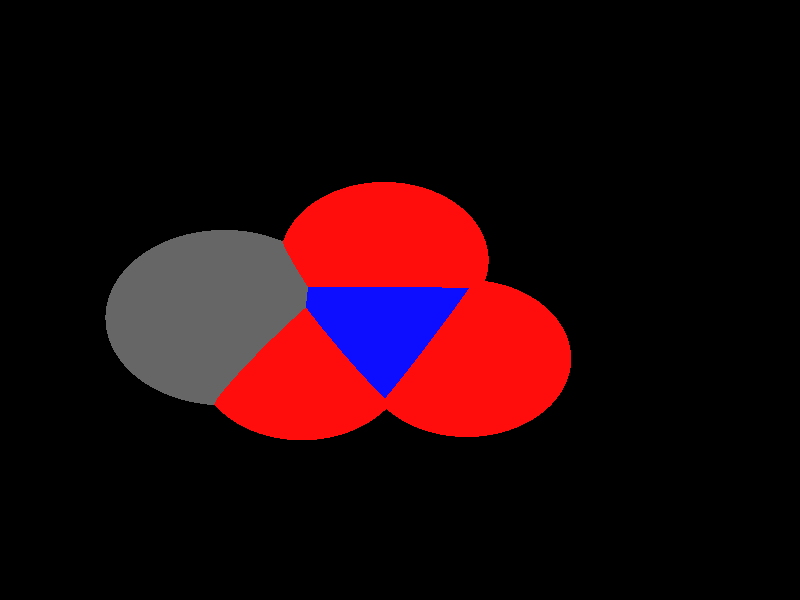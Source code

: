 global_settings {
	ambient_light rgb <0.200000002980232, 0.200000002980232, 0.200000002980232>
	max_trace_level 15
}

background { color rgb <0,0,0> }

camera {
	perspective
	location <-0.504646470139092, 0.147381987930638, 16.0648183593958>
	angle 40
	up <0.010148740205896, 0.999571287335639, 0.0274635140942977>
	right <0.999927435009868, -0.00996642522635518, -0.00676720642459331> * 1
	direction <-0.00649059217782296, 0.0275301998245913, -0.999599900115441> }

light_source {
	<25.8047279865542, 21.0677796199145, 32.1445678950279>
	color rgb <1, 1, 1>
	fade_distance 63.4383892798906
	fade_power 0
	spotlight
	area_light <20, 0, 0>, <0, 0, 20>, 20, 20
	circular
	orient
	point_at <-25.8047279865542, -21.0677796199145, -32.1445678950279>
}

light_source {
	<-25.2511160036032, 22.8834364481116, -15.0717472502046>
	color rgb <0.300000011920929, 0.300000011920929, 0.300000011920929> shadowless
	fade_distance 63.4383892798906
	fade_power 0
	parallel
	point_at <25.2511160036032, -22.8834364481116, 15.0717472502046>
}

#default {
	finish {ambient 0.5 diffuse 1 specular 0.2 roughness .01 metallic 1}
}

union {
cylinder {
	<-0.846733427399377, 0.147978337395394, 0.00268113408517058>, 	<-1.44917605388513, -0.22558567454694, 0.00313226003907497>, 0.075
	pigment { rgbt <0.0500000007450581, 0.0500000007450581, 1, 0> }
}
cylinder {
	<-1.44917605388513, -0.22558567454694, 0.00313226003907497>, 	<-2.02867215818408, -0.584920954139724, 0.00356620299288075>, 0.075
	pigment { rgbt <1, 0.0500000007450581, 0.0500000007450581, 0> }
}
cylinder {
	<-0.734246299721944, 0.14628646685351, 0.00249761037983506>, 	<-0.724923571015813, 0.766034605969555, 0.00333322074411231>, 0.075
	pigment { rgbt <0.0500000007450581, 0.0500000007450581, 1, 0> }
}
cylinder {
	<-0.95922055507681, 0.149670207937279, 0.0028646577905061>, 	<-0.949897826370679, 0.769418347053325, 0.00370026815478335>, 0.075
	pigment { rgbt <0.0500000007450581, 0.0500000007450581, 1, 0> }
}
cylinder {
	<-0.724923571015813, 0.766034605969555, 0.00333322074411231>, 	<-0.716006950784699, 1.35878582394748, 0.00413243098762637>, 0.075
	pigment { rgbt <1, 0.0500000007450581, 0.0500000007450581, 0> }
}
cylinder {
	<-0.949897826370679, 0.769418347053325, 0.00370026815478335>, 	<-0.940981206139565, 1.36216956503125, 0.00449947839829741>, 0.075
	pigment { rgbt <1, 0.0500000007450581, 0.0500000007450581, 0> }
}
cylinder {
	<-0.846733427399377, 0.147978337395394, 0.00268113408517058>, 	<-0.242242831383386, -0.205302750737814, 0.00123108183702607>, 0.075
	pigment { rgbt <0.0500000007450581, 0.0500000007450581, 1, 0> }
}
cylinder {
	<-0.242242831383386, -0.205302750737814, 0.00123108183702607>, 	<0.338936895830314, -0.54496031991129, -0.000163052291075313>, 0.075
	pigment { rgbt <1, 0.0500000007450581, 0.0500000007450581, 0> }
}
cylinder {
	<-3.15990094837671, 0.275781591231533, 0.00660276102429481>, 	<-2.57279909015467, -0.170918553022977, 0.00502680320011437>, 0.075
	pigment { rgbt <0.400000005960464, 0.400000005960464, 0.400000005960464, 0> }
}
cylinder {
	<-2.57279909015467, -0.170918553022977, 0.00502680320011437>, 	<-2.02867215818408, -0.584920954139724, 0.00356620299288075>, 0.075
	pigment { rgbt <1, 0.0500000007450581, 0.0500000007450581, 0> }
}
sphere {
	<-0.846733427399377, 0.147978337395394, 0.00268113408517058>, 0.3834
	pigment { rgbt <0.0500000007450581, 0.0500000007450581, 1,0> }
}
sphere {
	<-2.02867215818408, -0.584920954139724, 0.00356620299288075>, 0.3564
	pigment { rgbt <1, 0.0500000007450581, 0.0500000007450581,0> }
}
sphere {
	<-0.828494078462132, 1.36047769448937, 0.0043159546929619>, 0.3564
	pigment { rgbt <1, 0.0500000007450581, 0.0500000007450581,0> }
}
sphere {
	<0.338936895830314, -0.54496031991129, -0.000163052291075313>, 0.3564
	pigment { rgbt <1, 0.0500000007450581, 0.0500000007450581,0> }
}
sphere {
	<-3.15990094837671, 0.275781591231533, 0.00660276102429481>, 0.4104
	pigment { rgbt <0.400000005960464, 0.400000005960464, 0.400000005960464,0> }
}
}
merge {
}
union {
}
merge {
sphere {
	<-0.846733427399377, 0.147978337395394, 0.00268113408517058>, 1.549845
	pigment { rgbt <0, 0, 0,0> }
}
sphere {
	<-2.02867215818408, -0.584920954139724, 0.00356620299288075>, 1.519848
	pigment { rgbt <0, 0, 0,0> }
}
sphere {
	<-0.828494078462132, 1.36047769448937, 0.0043159546929619>, 1.519848
	pigment { rgbt <0, 0, 0,0> }
}
sphere {
	<0.338936895830314, -0.54496031991129, -0.000163052291075313>, 1.519848
	pigment { rgbt <0, 0, 0,0> }
}
sphere {
	<-3.15990094837671, 0.275781591231533, 0.00660276102429481>, 1.69983
	pigment { rgbt <0, 0, 0,0> }
}
sphere {
	<-0.846733427399377, 0.147978337395394, 0.00268113408517058>, 1.55
	pigment { rgbt <0.0500000007450581, 0.0500000007450581, 1,0.350000023841858> }
}
sphere {
	<-2.02867215818408, -0.584920954139724, 0.00356620299288075>, 1.52
	pigment { rgbt <1, 0.0500000007450581, 0.0500000007450581,0.350000023841858> }
}
sphere {
	<-0.828494078462132, 1.36047769448937, 0.0043159546929619>, 1.52
	pigment { rgbt <1, 0.0500000007450581, 0.0500000007450581,0.350000023841858> }
}
sphere {
	<0.338936895830314, -0.54496031991129, -0.000163052291075313>, 1.52
	pigment { rgbt <1, 0.0500000007450581, 0.0500000007450581,0.350000023841858> }
}
sphere {
	<-3.15990094837671, 0.275781591231533, 0.00660276102429481>, 1.7
	pigment { rgbt <0.400000005960464, 0.400000005960464, 0.400000005960464,0.350000023841858> }
}
}
